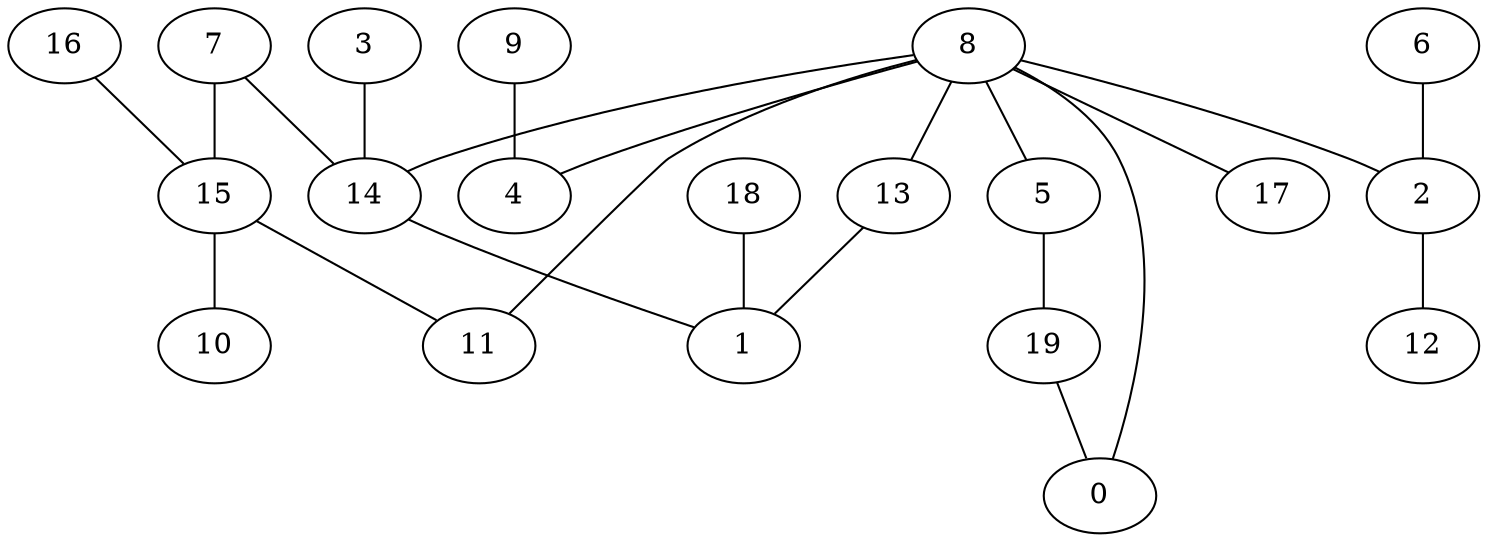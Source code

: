 digraph GG_graph {

subgraph G_graph {
edge [color = black]
"16" -> "15" [dir = none]
"3" -> "14" [dir = none]
"18" -> "1" [dir = none]
"9" -> "4" [dir = none]
"5" -> "19" [dir = none]
"8" -> "11" [dir = none]
"8" -> "4" [dir = none]
"8" -> "5" [dir = none]
"8" -> "17" [dir = none]
"8" -> "2" [dir = none]
"8" -> "14" [dir = none]
"8" -> "13" [dir = none]
"2" -> "12" [dir = none]
"6" -> "2" [dir = none]
"19" -> "0" [dir = none]
"7" -> "15" [dir = none]
"7" -> "14" [dir = none]
"13" -> "1" [dir = none]
"15" -> "10" [dir = none]
"15" -> "11" [dir = none]
"8" -> "0" [dir = none]
"14" -> "1" [dir = none]
}

}
